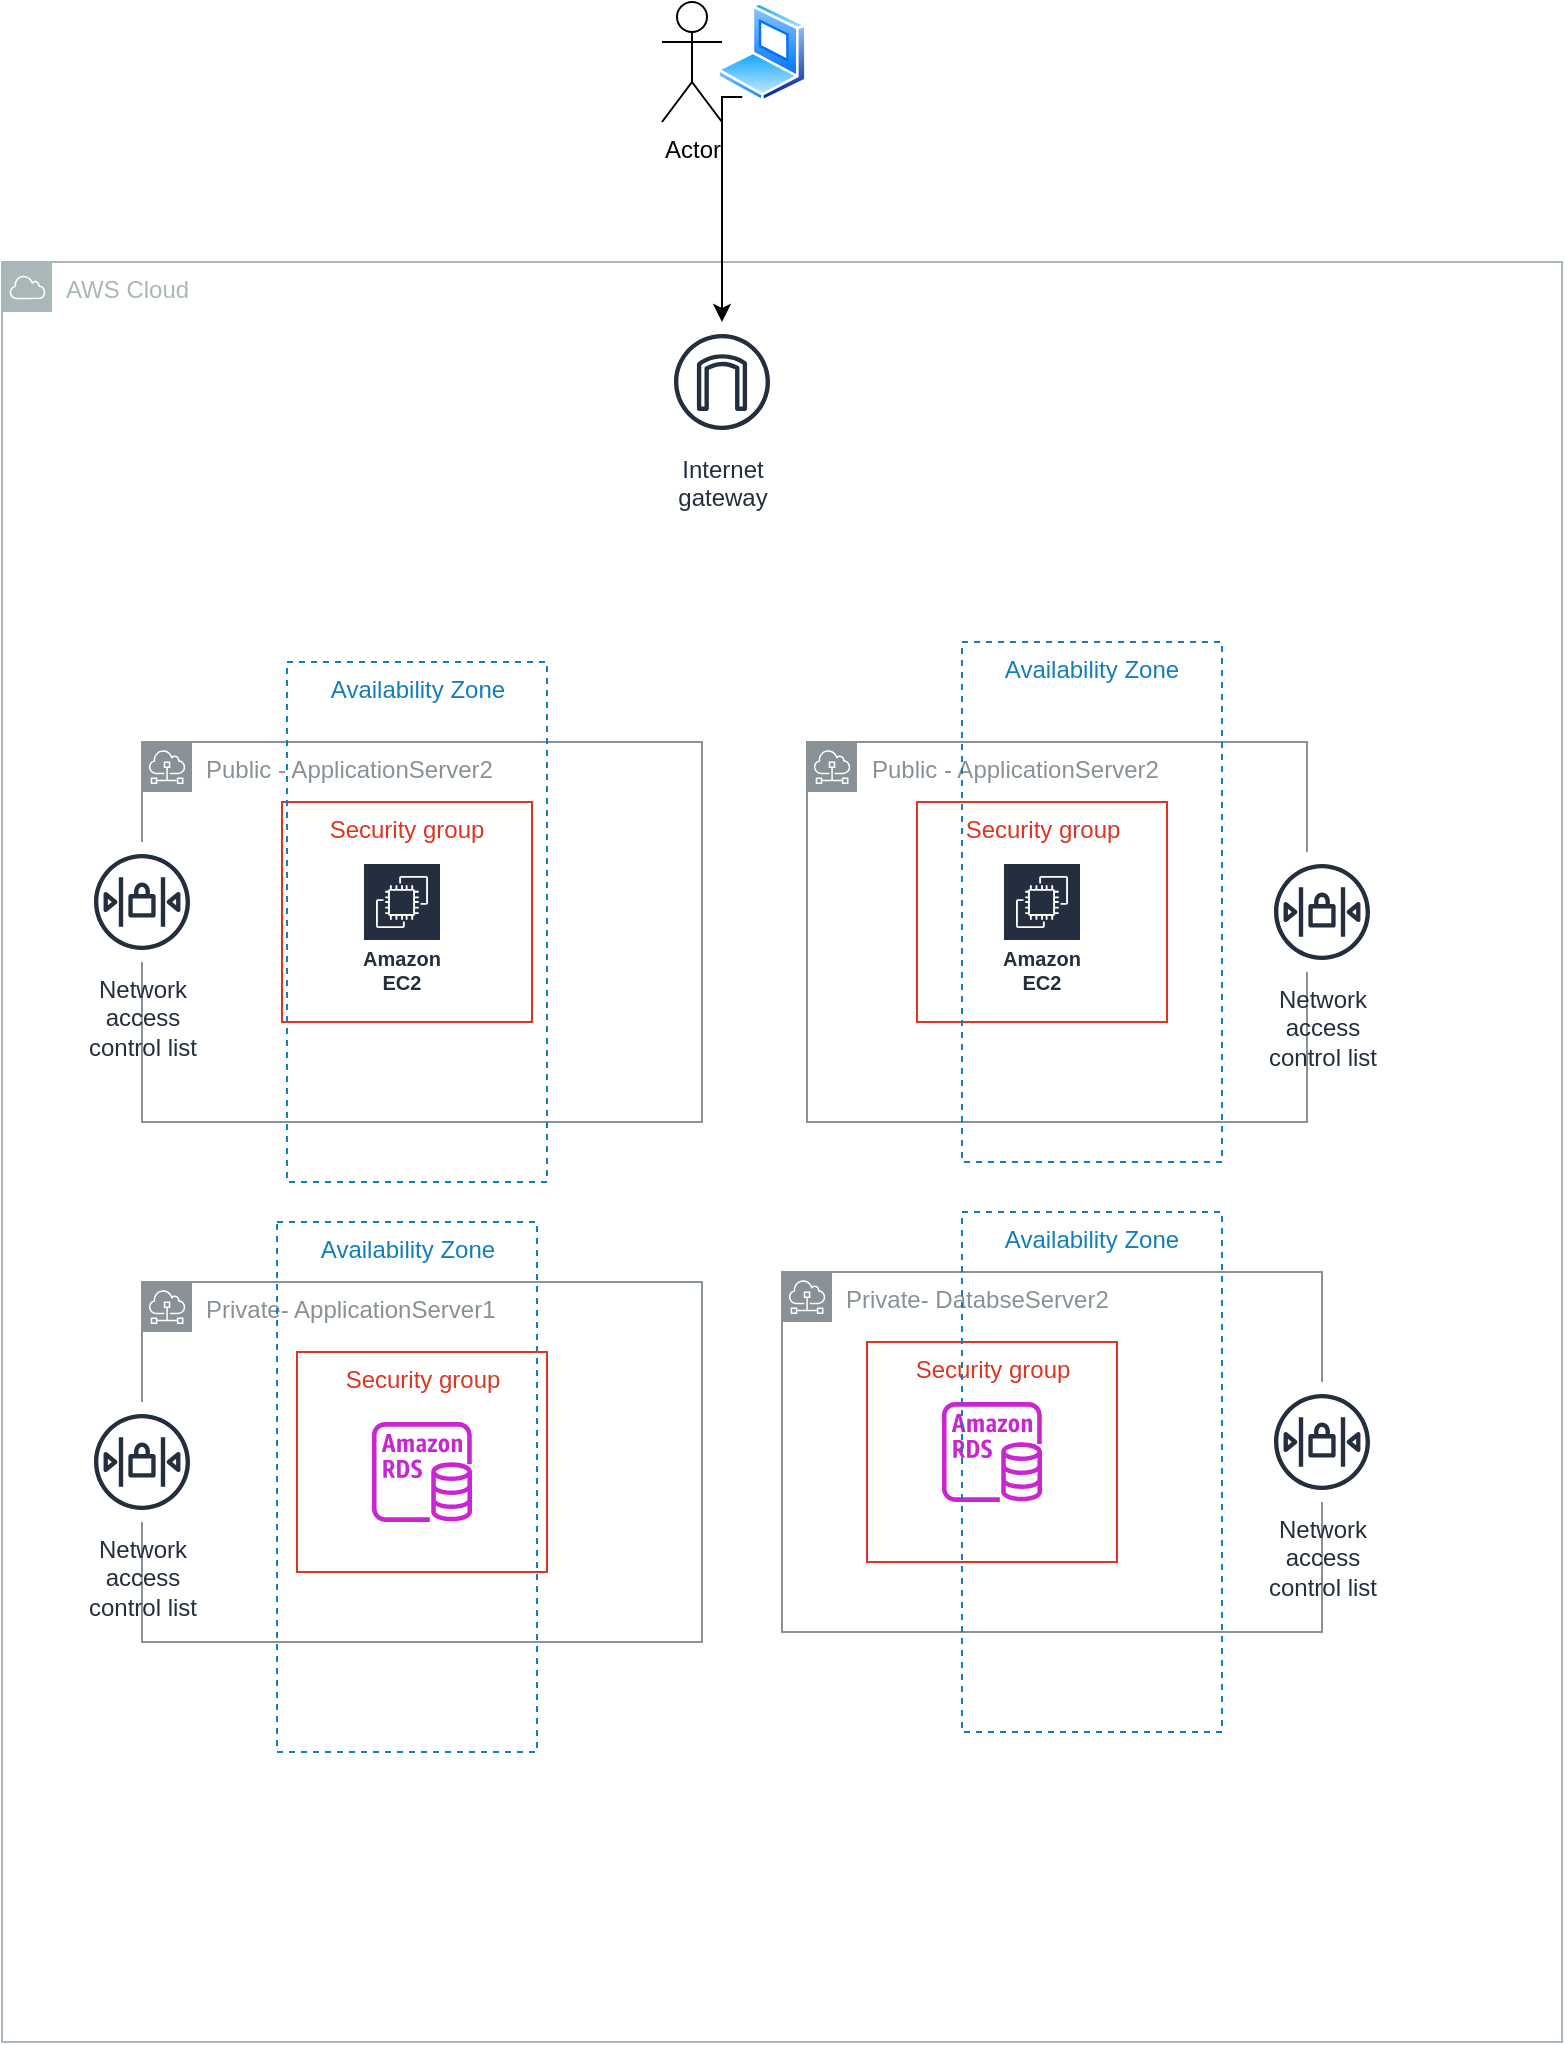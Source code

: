 <mxfile version="24.7.6">
  <diagram name="Page-1" id="0M0IsiOhNjohmRkA3XTA">
    <mxGraphModel dx="1647" dy="877" grid="1" gridSize="10" guides="1" tooltips="1" connect="1" arrows="1" fold="1" page="1" pageScale="1" pageWidth="850" pageHeight="1100" math="0" shadow="0">
      <root>
        <mxCell id="0" />
        <mxCell id="1" parent="0" />
        <mxCell id="BX7mlbRw4w8pPT2zZDJt-22" value="AWS Cloud" style="sketch=0;outlineConnect=0;gradientColor=none;html=1;whiteSpace=wrap;fontSize=12;fontStyle=0;shape=mxgraph.aws4.group;grIcon=mxgraph.aws4.group_aws_cloud;strokeColor=#AAB7B8;fillColor=none;verticalAlign=top;align=left;spacingLeft=30;fontColor=#AAB7B8;dashed=0;" parent="1" vertex="1">
          <mxGeometry x="40" y="130" width="780" height="890" as="geometry" />
        </mxCell>
        <mxCell id="BX7mlbRw4w8pPT2zZDJt-3" value="Public - ApplicationServer2" style="sketch=0;outlineConnect=0;gradientColor=none;html=1;whiteSpace=wrap;fontSize=12;fontStyle=0;shape=mxgraph.aws4.group;grIcon=mxgraph.aws4.group_subnet;strokeColor=#879196;fillColor=none;verticalAlign=top;align=left;spacingLeft=30;fontColor=#879196;dashed=0;" parent="1" vertex="1">
          <mxGeometry x="442.5" y="370" width="250" height="190" as="geometry" />
        </mxCell>
        <mxCell id="BX7mlbRw4w8pPT2zZDJt-4" value="Private- ApplicationServer1" style="sketch=0;outlineConnect=0;gradientColor=none;html=1;whiteSpace=wrap;fontSize=12;fontStyle=0;shape=mxgraph.aws4.group;grIcon=mxgraph.aws4.group_subnet;strokeColor=#879196;fillColor=none;verticalAlign=top;align=left;spacingLeft=30;fontColor=#879196;dashed=0;" parent="1" vertex="1">
          <mxGeometry x="110" y="640" width="280" height="180" as="geometry" />
        </mxCell>
        <mxCell id="BX7mlbRw4w8pPT2zZDJt-5" value="Private- DatabseServer2" style="sketch=0;outlineConnect=0;gradientColor=none;html=1;whiteSpace=wrap;fontSize=12;fontStyle=0;shape=mxgraph.aws4.group;grIcon=mxgraph.aws4.group_subnet;strokeColor=#879196;fillColor=none;verticalAlign=top;align=left;spacingLeft=30;fontColor=#879196;dashed=0;" parent="1" vertex="1">
          <mxGeometry x="430" y="635" width="270" height="180" as="geometry" />
        </mxCell>
        <mxCell id="BX7mlbRw4w8pPT2zZDJt-7" value="Amazon EC2" style="sketch=0;outlineConnect=0;fontColor=#232F3E;gradientColor=none;strokeColor=#ffffff;fillColor=#232F3E;dashed=0;verticalLabelPosition=middle;verticalAlign=bottom;align=center;html=1;whiteSpace=wrap;fontSize=10;fontStyle=1;spacing=3;shape=mxgraph.aws4.productIcon;prIcon=mxgraph.aws4.ec2;" parent="1" vertex="1">
          <mxGeometry x="540" y="430" width="40" height="70" as="geometry" />
        </mxCell>
        <mxCell id="BX7mlbRw4w8pPT2zZDJt-9" value="" style="sketch=0;outlineConnect=0;fontColor=#232F3E;gradientColor=none;fillColor=#C925D1;strokeColor=none;dashed=0;verticalLabelPosition=bottom;verticalAlign=top;align=center;html=1;fontSize=12;fontStyle=0;aspect=fixed;pointerEvents=1;shape=mxgraph.aws4.rds_instance;" parent="1" vertex="1">
          <mxGeometry x="225" y="710" width="50" height="50" as="geometry" />
        </mxCell>
        <mxCell id="BX7mlbRw4w8pPT2zZDJt-10" value="" style="sketch=0;outlineConnect=0;fontColor=#232F3E;gradientColor=none;fillColor=#C925D1;strokeColor=none;dashed=0;verticalLabelPosition=bottom;verticalAlign=top;align=center;html=1;fontSize=12;fontStyle=0;aspect=fixed;pointerEvents=1;shape=mxgraph.aws4.rds_instance;" parent="1" vertex="1">
          <mxGeometry x="510" y="700" width="50" height="50" as="geometry" />
        </mxCell>
        <mxCell id="BX7mlbRw4w8pPT2zZDJt-47" value="Actor" style="shape=umlActor;verticalLabelPosition=bottom;verticalAlign=top;html=1;outlineConnect=0;" parent="1" vertex="1">
          <mxGeometry x="370" width="30" height="60" as="geometry" />
        </mxCell>
        <mxCell id="BX7mlbRw4w8pPT2zZDJt-60" style="edgeStyle=orthogonalEdgeStyle;rounded=0;orthogonalLoop=1;jettySize=auto;html=1;exitX=0.25;exitY=1;exitDx=0;exitDy=0;" parent="1" source="BX7mlbRw4w8pPT2zZDJt-48" target="BX7mlbRw4w8pPT2zZDJt-55" edge="1">
          <mxGeometry relative="1" as="geometry">
            <mxPoint x="410" y="70" as="targetPoint" />
            <Array as="points">
              <mxPoint x="400" y="48" />
            </Array>
          </mxGeometry>
        </mxCell>
        <mxCell id="BX7mlbRw4w8pPT2zZDJt-48" value="" style="image;aspect=fixed;perimeter=ellipsePerimeter;html=1;align=center;shadow=0;dashed=0;spacingTop=3;image=img/lib/active_directory/laptop_client.svg;" parent="1" vertex="1">
          <mxGeometry x="397.5" width="45" height="50" as="geometry" />
        </mxCell>
        <mxCell id="BX7mlbRw4w8pPT2zZDJt-55" value="Internet&#xa;gateway" style="sketch=0;outlineConnect=0;fontColor=#232F3E;gradientColor=none;strokeColor=#232F3E;fillColor=#ffffff;dashed=0;verticalLabelPosition=bottom;verticalAlign=top;align=center;html=1;fontSize=12;fontStyle=0;aspect=fixed;shape=mxgraph.aws4.resourceIcon;resIcon=mxgraph.aws4.internet_gateway;" parent="1" vertex="1">
          <mxGeometry x="370" y="160" width="60" height="60" as="geometry" />
        </mxCell>
        <mxCell id="LzpftfMKJ6YS2ZLnZaJT-2" value="Public - ApplicationServer2" style="sketch=0;outlineConnect=0;gradientColor=none;html=1;whiteSpace=wrap;fontSize=12;fontStyle=0;shape=mxgraph.aws4.group;grIcon=mxgraph.aws4.group_subnet;strokeColor=#879196;fillColor=none;verticalAlign=top;align=left;spacingLeft=30;fontColor=#879196;dashed=0;" parent="1" vertex="1">
          <mxGeometry x="110" y="370" width="280" height="190" as="geometry" />
        </mxCell>
        <mxCell id="zm6lNL9CIixs5jg2WKDq-1" value="Amazon EC2" style="sketch=0;outlineConnect=0;fontColor=#232F3E;gradientColor=none;strokeColor=#ffffff;fillColor=#232F3E;dashed=0;verticalLabelPosition=middle;verticalAlign=bottom;align=center;html=1;whiteSpace=wrap;fontSize=10;fontStyle=1;spacing=3;shape=mxgraph.aws4.productIcon;prIcon=mxgraph.aws4.ec2;" parent="1" vertex="1">
          <mxGeometry x="220" y="430" width="40" height="70" as="geometry" />
        </mxCell>
        <mxCell id="zm6lNL9CIixs5jg2WKDq-2" value="Security group" style="fillColor=none;strokeColor=#DD3522;verticalAlign=top;fontStyle=0;fontColor=#DD3522;whiteSpace=wrap;html=1;" parent="1" vertex="1">
          <mxGeometry x="180" y="400" width="125" height="110" as="geometry" />
        </mxCell>
        <mxCell id="zm6lNL9CIixs5jg2WKDq-3" value="Security group" style="fillColor=none;strokeColor=#DD3522;verticalAlign=top;fontStyle=0;fontColor=#DD3522;whiteSpace=wrap;html=1;" parent="1" vertex="1">
          <mxGeometry x="497.5" y="400" width="125" height="110" as="geometry" />
        </mxCell>
        <mxCell id="zm6lNL9CIixs5jg2WKDq-4" value="Security group" style="fillColor=none;strokeColor=#DD3522;verticalAlign=top;fontStyle=0;fontColor=#DD3522;whiteSpace=wrap;html=1;" parent="1" vertex="1">
          <mxGeometry x="187.5" y="675" width="125" height="110" as="geometry" />
        </mxCell>
        <mxCell id="zm6lNL9CIixs5jg2WKDq-5" value="Security group" style="fillColor=none;strokeColor=#DD3522;verticalAlign=top;fontStyle=0;fontColor=#DD3522;whiteSpace=wrap;html=1;" parent="1" vertex="1">
          <mxGeometry x="472.5" y="670" width="125" height="110" as="geometry" />
        </mxCell>
        <mxCell id="zm6lNL9CIixs5jg2WKDq-6" value="Network&#xa;access&#xa;control list" style="sketch=0;outlineConnect=0;fontColor=#232F3E;gradientColor=none;strokeColor=#232F3E;fillColor=#ffffff;dashed=0;verticalLabelPosition=bottom;verticalAlign=top;align=center;html=1;fontSize=12;fontStyle=0;aspect=fixed;shape=mxgraph.aws4.resourceIcon;resIcon=mxgraph.aws4.network_access_control_list;" parent="1" vertex="1">
          <mxGeometry x="80" y="420" width="60" height="60" as="geometry" />
        </mxCell>
        <mxCell id="zm6lNL9CIixs5jg2WKDq-7" value="Network&#xa;access&#xa;control list" style="sketch=0;outlineConnect=0;fontColor=#232F3E;gradientColor=none;strokeColor=#232F3E;fillColor=#ffffff;dashed=0;verticalLabelPosition=bottom;verticalAlign=top;align=center;html=1;fontSize=12;fontStyle=0;aspect=fixed;shape=mxgraph.aws4.resourceIcon;resIcon=mxgraph.aws4.network_access_control_list;" parent="1" vertex="1">
          <mxGeometry x="670" y="425" width="60" height="60" as="geometry" />
        </mxCell>
        <mxCell id="zm6lNL9CIixs5jg2WKDq-8" value="Network&#xa;access&#xa;control list" style="sketch=0;outlineConnect=0;fontColor=#232F3E;gradientColor=none;strokeColor=#232F3E;fillColor=#ffffff;dashed=0;verticalLabelPosition=bottom;verticalAlign=top;align=center;html=1;fontSize=12;fontStyle=0;aspect=fixed;shape=mxgraph.aws4.resourceIcon;resIcon=mxgraph.aws4.network_access_control_list;" parent="1" vertex="1">
          <mxGeometry x="670" y="690" width="60" height="60" as="geometry" />
        </mxCell>
        <mxCell id="zm6lNL9CIixs5jg2WKDq-9" value="Network&#xa;access&#xa;control list" style="sketch=0;outlineConnect=0;fontColor=#232F3E;gradientColor=none;strokeColor=#232F3E;fillColor=#ffffff;dashed=0;verticalLabelPosition=bottom;verticalAlign=top;align=center;html=1;fontSize=12;fontStyle=0;aspect=fixed;shape=mxgraph.aws4.resourceIcon;resIcon=mxgraph.aws4.network_access_control_list;" parent="1" vertex="1">
          <mxGeometry x="80" y="700" width="60" height="60" as="geometry" />
        </mxCell>
        <mxCell id="zm6lNL9CIixs5jg2WKDq-10" value="Availability Zone" style="fillColor=none;strokeColor=#147EBA;dashed=1;verticalAlign=top;fontStyle=0;fontColor=#147EBA;whiteSpace=wrap;html=1;" parent="1" vertex="1">
          <mxGeometry x="182.5" y="330" width="130" height="260" as="geometry" />
        </mxCell>
        <mxCell id="zm6lNL9CIixs5jg2WKDq-11" value="Availability Zone" style="fillColor=none;strokeColor=#147EBA;dashed=1;verticalAlign=top;fontStyle=0;fontColor=#147EBA;whiteSpace=wrap;html=1;" parent="1" vertex="1">
          <mxGeometry x="520" y="320" width="130" height="260" as="geometry" />
        </mxCell>
        <mxCell id="zm6lNL9CIixs5jg2WKDq-12" value="Availability Zone" style="fillColor=none;strokeColor=#147EBA;dashed=1;verticalAlign=top;fontStyle=0;fontColor=#147EBA;whiteSpace=wrap;html=1;" parent="1" vertex="1">
          <mxGeometry x="520" y="605" width="130" height="260" as="geometry" />
        </mxCell>
        <mxCell id="zm6lNL9CIixs5jg2WKDq-14" value="Availability Zone" style="fillColor=none;strokeColor=#147EBA;dashed=1;verticalAlign=top;fontStyle=0;fontColor=#147EBA;whiteSpace=wrap;html=1;" parent="1" vertex="1">
          <mxGeometry x="177.5" y="610" width="130" height="265" as="geometry" />
        </mxCell>
      </root>
    </mxGraphModel>
  </diagram>
</mxfile>

